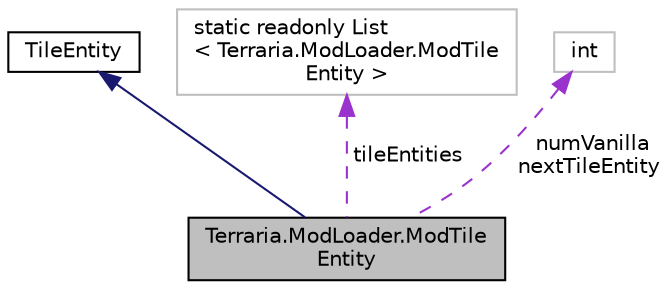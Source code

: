 digraph "Terraria.ModLoader.ModTileEntity"
{
  edge [fontname="Helvetica",fontsize="10",labelfontname="Helvetica",labelfontsize="10"];
  node [fontname="Helvetica",fontsize="10",shape=record];
  Node2 [label="Terraria.ModLoader.ModTile\lEntity",height=0.2,width=0.4,color="black", fillcolor="grey75", style="filled", fontcolor="black"];
  Node3 -> Node2 [dir="back",color="midnightblue",fontsize="10",style="solid",fontname="Helvetica"];
  Node3 [label="TileEntity",height=0.2,width=0.4,color="black", fillcolor="white", style="filled",URL="$class_tile_entity.html"];
  Node4 -> Node2 [dir="back",color="darkorchid3",fontsize="10",style="dashed",label=" tileEntities" ,fontname="Helvetica"];
  Node4 [label="static readonly List\l\< Terraria.ModLoader.ModTile\lEntity \>",height=0.2,width=0.4,color="grey75", fillcolor="white", style="filled"];
  Node5 -> Node2 [dir="back",color="darkorchid3",fontsize="10",style="dashed",label=" numVanilla\nnextTileEntity" ,fontname="Helvetica"];
  Node5 [label="int",height=0.2,width=0.4,color="grey75", fillcolor="white", style="filled"];
}
